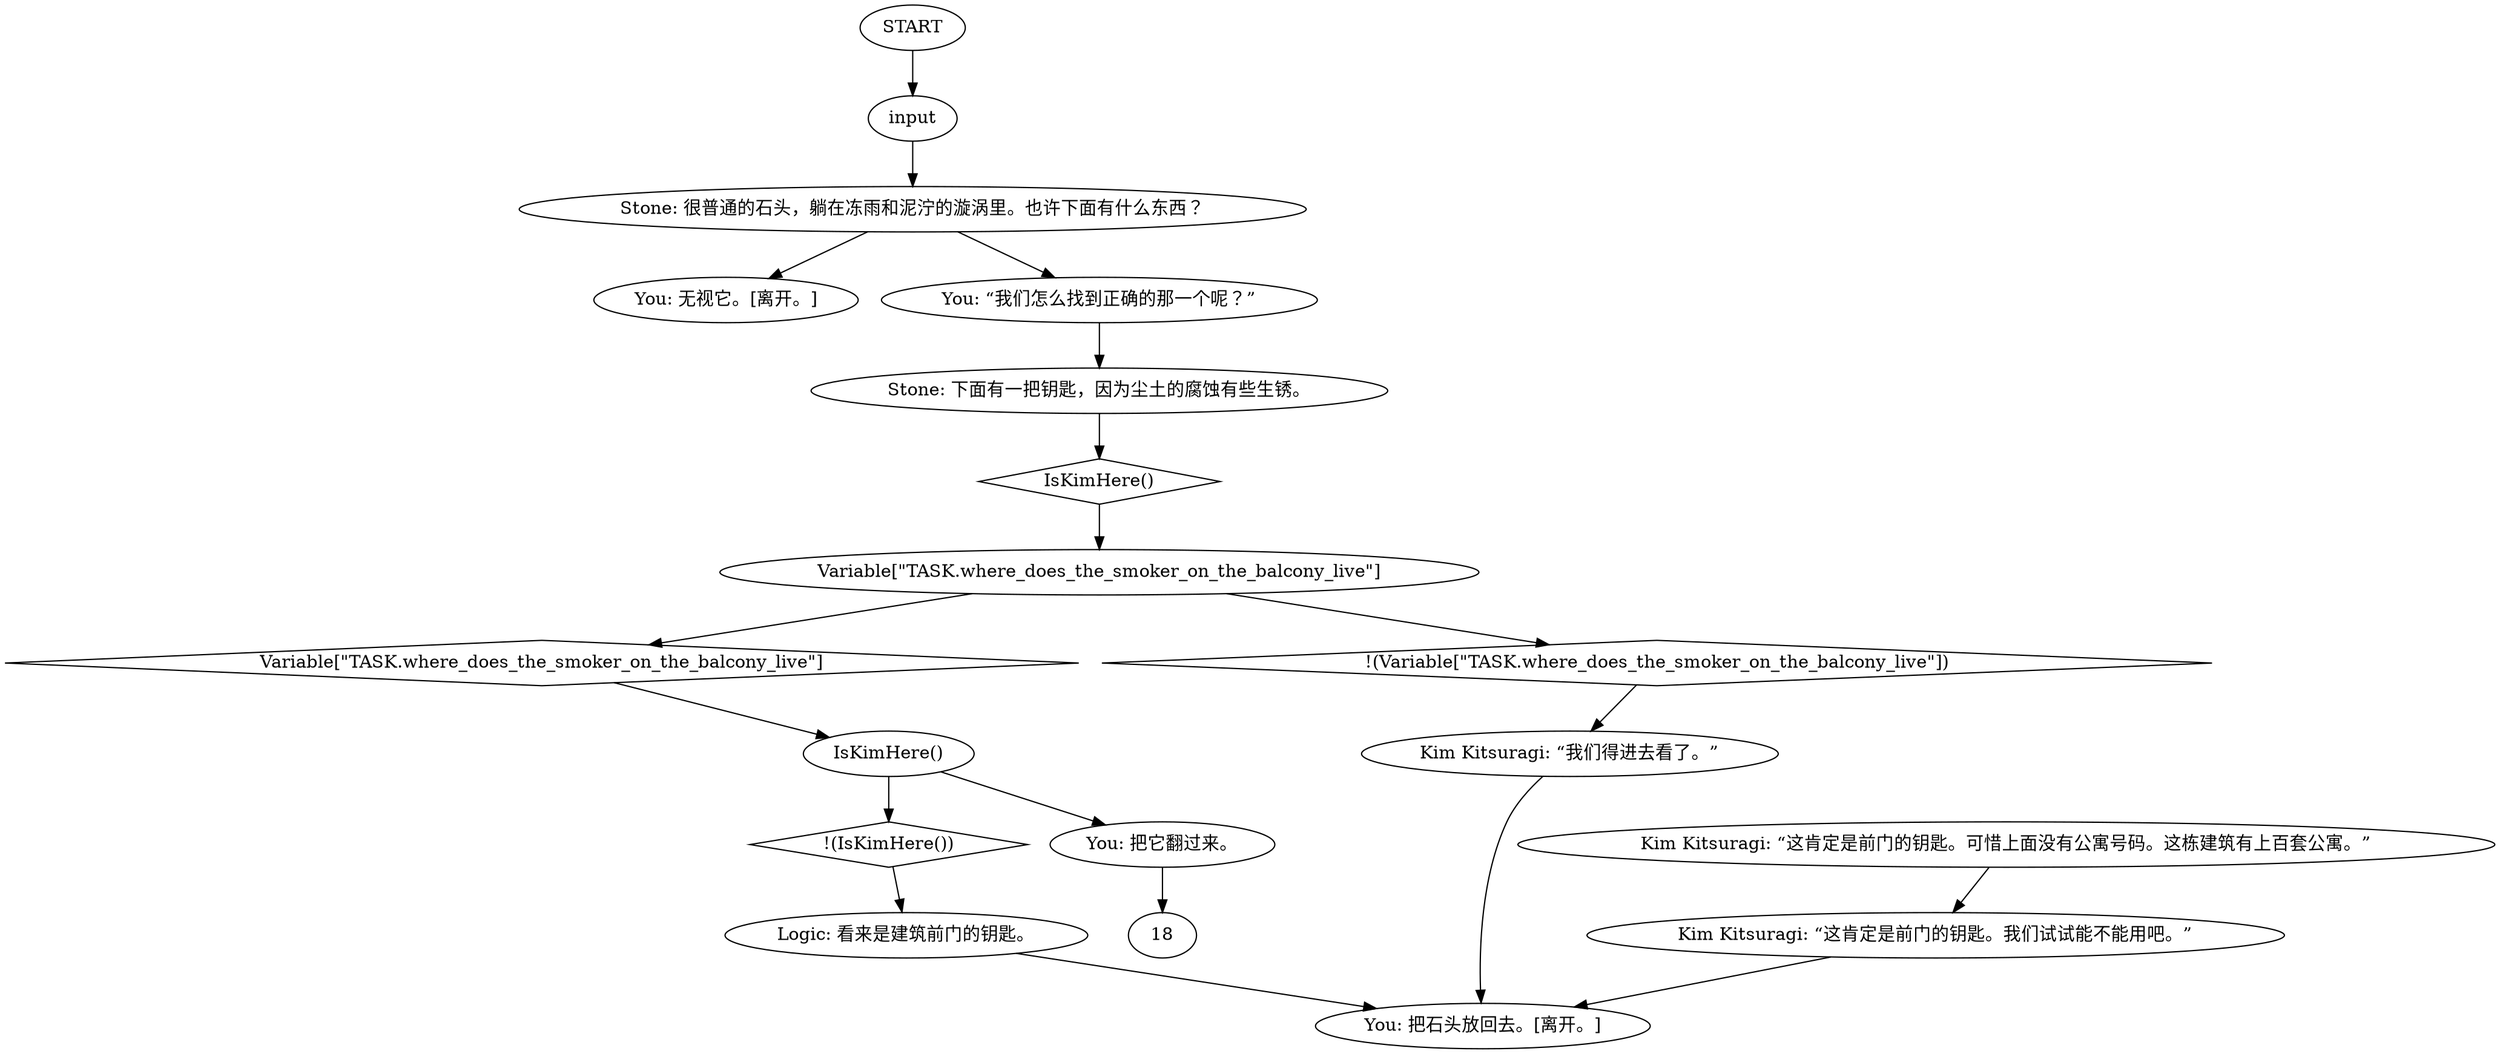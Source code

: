 # BACKYARD / STONE PERC
# First follow-up convo with Kim where you discover keys under the stone. Difficult perception finds the stone.
# ==================================================
digraph G {
	  0 [label="START"];
	  1 [label="input"];
	  2 [label="Stone: 很普通的石头，躺在冻雨和泥泞的漩涡里。也许下面有什么东西？"];
	  3 [label="You: 无视它。[离开。]"];
	  4 [label="Logic: 看来是建筑前门的钥匙。"];
	  5 [label="Variable[\"TASK.where_does_the_smoker_on_the_balcony_live\"]"];
	  6 [label="Variable[\"TASK.where_does_the_smoker_on_the_balcony_live\"]", shape=diamond];
	  7 [label="!(Variable[\"TASK.where_does_the_smoker_on_the_balcony_live\"])", shape=diamond];
	  8 [label="You: 把石头放回去。[离开。]"];
	  9 [label="Kim Kitsuragi: “这肯定是前门的钥匙。可惜上面没有公寓号码。这栋建筑有上百套公寓。”"];
	  10 [label="IsKimHere()"];
	  11 [label="IsKimHere()", shape=diamond];
	  12 [label="!(IsKimHere())", shape=diamond];
	  13 [label="You: 把它翻过来。"];
	  14 [label="You: “我们怎么找到正确的那一个呢？”"];
	  15 [label="Kim Kitsuragi: “这肯定是前门的钥匙。我们试试能不能用吧。”"];
	  16 [label="Kim Kitsuragi: “我们得进去看了。”"];
	  17 [label="Stone: 下面有一把钥匙，因为尘土的腐蚀有些生锈。"];
	  0 -> 1
	  1 -> 2
	  2 -> 3
	  2 -> 14
	  4 -> 8
	  5 -> 6
	  5 -> 7
	  6 -> 10
	  7 -> 16
	  9 -> 15
	  10 -> 12
	  10 -> 13
	  11 -> 5
	  12 -> 4
	  13 -> 18
	  14 -> 17
	  15 -> 8
	  16 -> 8
	  17 -> 11
}

